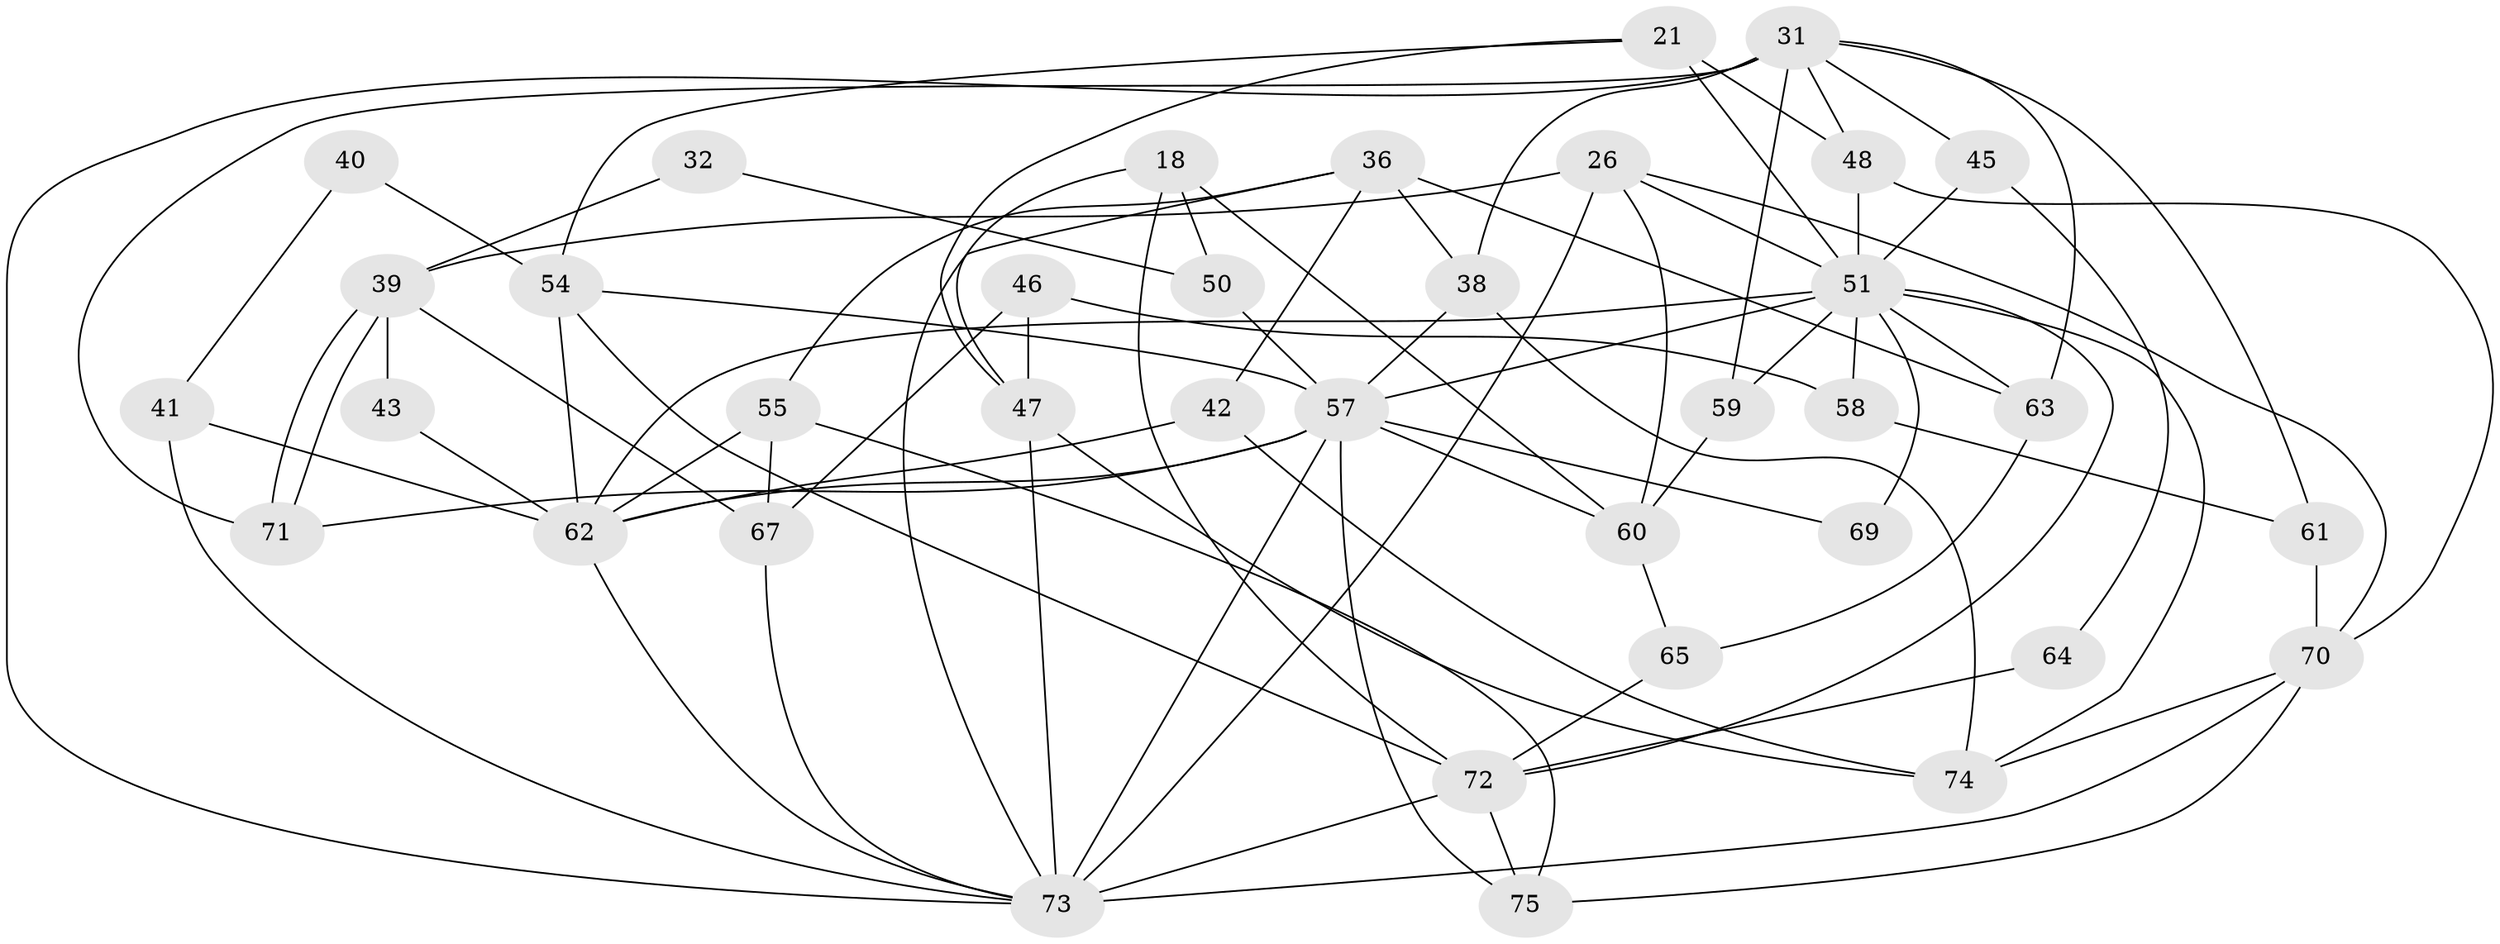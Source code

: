 // original degree distribution, {2: 0.13333333333333333, 4: 0.32, 5: 0.13333333333333333, 3: 0.26666666666666666, 7: 0.08, 6: 0.05333333333333334, 8: 0.013333333333333334}
// Generated by graph-tools (version 1.1) at 2025/48/03/09/25 04:48:57]
// undirected, 37 vertices, 85 edges
graph export_dot {
graph [start="1"]
  node [color=gray90,style=filled];
  18;
  21;
  26 [super="+20"];
  31 [super="+5+30"];
  32;
  36 [super="+11"];
  38 [super="+33"];
  39;
  40;
  41;
  42;
  43 [super="+23"];
  45;
  46;
  47;
  48 [super="+44"];
  50 [super="+2"];
  51 [super="+13+49+7"];
  54 [super="+15"];
  55;
  57 [super="+34+56"];
  58;
  59 [super="+9"];
  60 [super="+25"];
  61;
  62 [super="+14+19"];
  63;
  64;
  65 [super="+8"];
  67 [super="+66"];
  69 [super="+52"];
  70;
  71;
  72 [super="+24"];
  73 [super="+68+53"];
  74 [super="+35"];
  75;
  18 -- 47;
  18 -- 50;
  18 -- 72;
  18 -- 60;
  21 -- 47;
  21 -- 48 [weight=2];
  21 -- 54;
  21 -- 51;
  26 -- 73;
  26 -- 39;
  26 -- 70 [weight=2];
  26 -- 51;
  26 -- 60;
  31 -- 59;
  31 -- 45;
  31 -- 61;
  31 -- 63;
  31 -- 73 [weight=2];
  31 -- 48 [weight=2];
  31 -- 38 [weight=2];
  31 -- 71;
  32 -- 39;
  32 -- 50;
  36 -- 63;
  36 -- 38;
  36 -- 55;
  36 -- 42;
  36 -- 73;
  38 -- 74;
  38 -- 57 [weight=3];
  39 -- 71;
  39 -- 71;
  39 -- 43 [weight=2];
  39 -- 67;
  40 -- 41;
  40 -- 54;
  41 -- 62;
  41 -- 73;
  42 -- 74;
  42 -- 62;
  43 -- 62;
  45 -- 64;
  45 -- 51;
  46 -- 47;
  46 -- 58;
  46 -- 67;
  47 -- 74;
  47 -- 73;
  48 -- 70;
  48 -- 51;
  50 -- 57 [weight=3];
  51 -- 69 [weight=4];
  51 -- 57 [weight=3];
  51 -- 59;
  51 -- 72;
  51 -- 74;
  51 -- 63;
  51 -- 62;
  51 -- 58;
  54 -- 62 [weight=3];
  54 -- 72 [weight=2];
  54 -- 57;
  55 -- 75;
  55 -- 62;
  55 -- 67;
  57 -- 73 [weight=4];
  57 -- 62;
  57 -- 69;
  57 -- 71 [weight=2];
  57 -- 75;
  57 -- 60;
  58 -- 61;
  59 -- 60;
  60 -- 65;
  61 -- 70;
  62 -- 73;
  63 -- 65;
  64 -- 72;
  65 -- 72 [weight=2];
  67 -- 73 [weight=2];
  70 -- 75;
  70 -- 74;
  70 -- 73;
  72 -- 75;
  72 -- 73 [weight=2];
}
